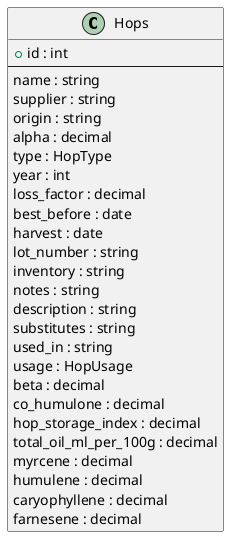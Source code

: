 @startuml

class "Hops" as Hops {
    + id : int
    --
    name : string
    supplier : string
    origin : string
    alpha : decimal
    type : HopType
    year : int
    loss_factor : decimal /' % of alpha acids lost after 6 months '/
    best_before : date
    harvest : date
    lot_number : string
    inventory : string /' Inventory id '/
    notes : string
    description : string
    substitutes : string
    used_in : string
    usage : HopUsage 
    beta : decimal /' EngUnit: %, Beta acids '/
    co_humulone : decimal /' EngUnit: %, Cohumulone '/
    hop_storage_index : decimal /' EngUnit: %, Hop Storage Index '/
    total_oil_ml_per_100g : decimal /' EngUnit: ml/100g, Total Oil '/
    myrcene : decimal /' EngUnit: %, Myrcene '/
    humulene : decimal /' EngUnit: %, Humulene '/
    caryophyllene : decimal /' EngUnit: %, Caryophyllene '/
    farnesene : decimal /' EngUnit: %, Farnesene '/
}

@enduml